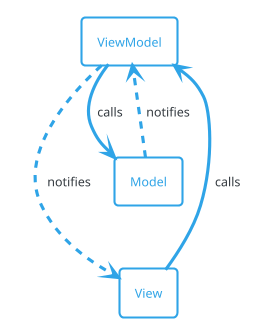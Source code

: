 @startuml mvvm_pattern
!theme cerulean-outline
skinparam rectangleStyle rounded

rectangle View
rectangle ViewModel
rectangle Model

View -down-> ViewModel : calls
ViewModel -down-> Model : calls
Model -[hidden]-> View

ViewModel -right..> View : notifies
Model -right..> ViewModel : notifies

@enduml